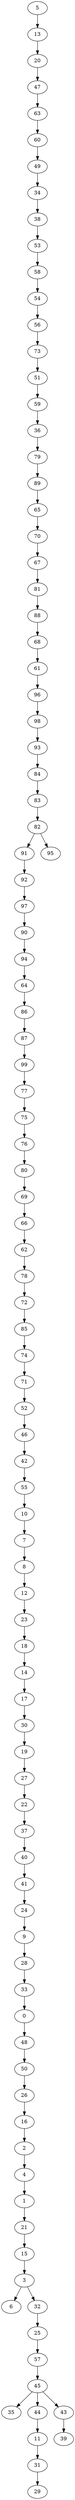 digraph my_graph {
5 [label=5]
13 [label=13]
20 [label=20]
47 [label=47]
63 [label=63]
60 [label=60]
49 [label=49]
34 [label=34]
38 [label=38]
53 [label=53]
58 [label=58]
54 [label=54]
56 [label=56]
73 [label=73]
51 [label=51]
59 [label=59]
36 [label=36]
79 [label=79]
89 [label=89]
65 [label=65]
70 [label=70]
67 [label=67]
81 [label=81]
88 [label=88]
68 [label=68]
61 [label=61]
96 [label=96]
98 [label=98]
93 [label=93]
84 [label=84]
83 [label=83]
82 [label=82]
91 [label=91]
92 [label=92]
97 [label=97]
90 [label=90]
94 [label=94]
64 [label=64]
86 [label=86]
87 [label=87]
99 [label=99]
77 [label=77]
75 [label=75]
76 [label=76]
80 [label=80]
69 [label=69]
66 [label=66]
62 [label=62]
78 [label=78]
72 [label=72]
85 [label=85]
74 [label=74]
71 [label=71]
52 [label=52]
46 [label=46]
42 [label=42]
55 [label=55]
10 [label=10]
7 [label=7]
8 [label=8]
12 [label=12]
23 [label=23]
18 [label=18]
14 [label=14]
17 [label=17]
30 [label=30]
19 [label=19]
27 [label=27]
22 [label=22]
37 [label=37]
40 [label=40]
41 [label=41]
24 [label=24]
9 [label=9]
28 [label=28]
33 [label=33]
0 [label=0]
48 [label=48]
50 [label=50]
26 [label=26]
16 [label=16]
2 [label=2]
4 [label=4]
1 [label=1]
21 [label=21]
15 [label=15]
3 [label=3]
6 [label=6]
32 [label=32]
25 [label=25]
57 [label=57]
45 [label=45]
35 [label=35]
44 [label=44]
11 [label=11]
31 [label=31]
29 [label=29]
43 [label=43]
39 [label=39]
95 [label=95]
5->13
13->20
20->47
47->63
63->60
60->49
49->34
34->38
38->53
53->58
58->54
54->56
56->73
73->51
51->59
59->36
36->79
79->89
89->65
65->70
70->67
67->81
81->88
88->68
68->61
61->96
96->98
98->93
93->84
84->83
83->82
82->91
91->92
92->97
97->90
90->94
94->64
64->86
86->87
87->99
99->77
77->75
75->76
76->80
80->69
69->66
66->62
62->78
78->72
72->85
85->74
74->71
71->52
52->46
46->42
42->55
55->10
10->7
7->8
8->12
12->23
23->18
18->14
14->17
17->30
30->19
19->27
27->22
22->37
37->40
40->41
41->24
24->9
9->28
28->33
33->0
0->48
48->50
50->26
26->16
16->2
2->4
4->1
1->21
21->15
15->3
3->6
3->32
32->25
25->57
57->45
45->35
45->44
44->11
11->31
31->29
45->43
43->39
82->95
}